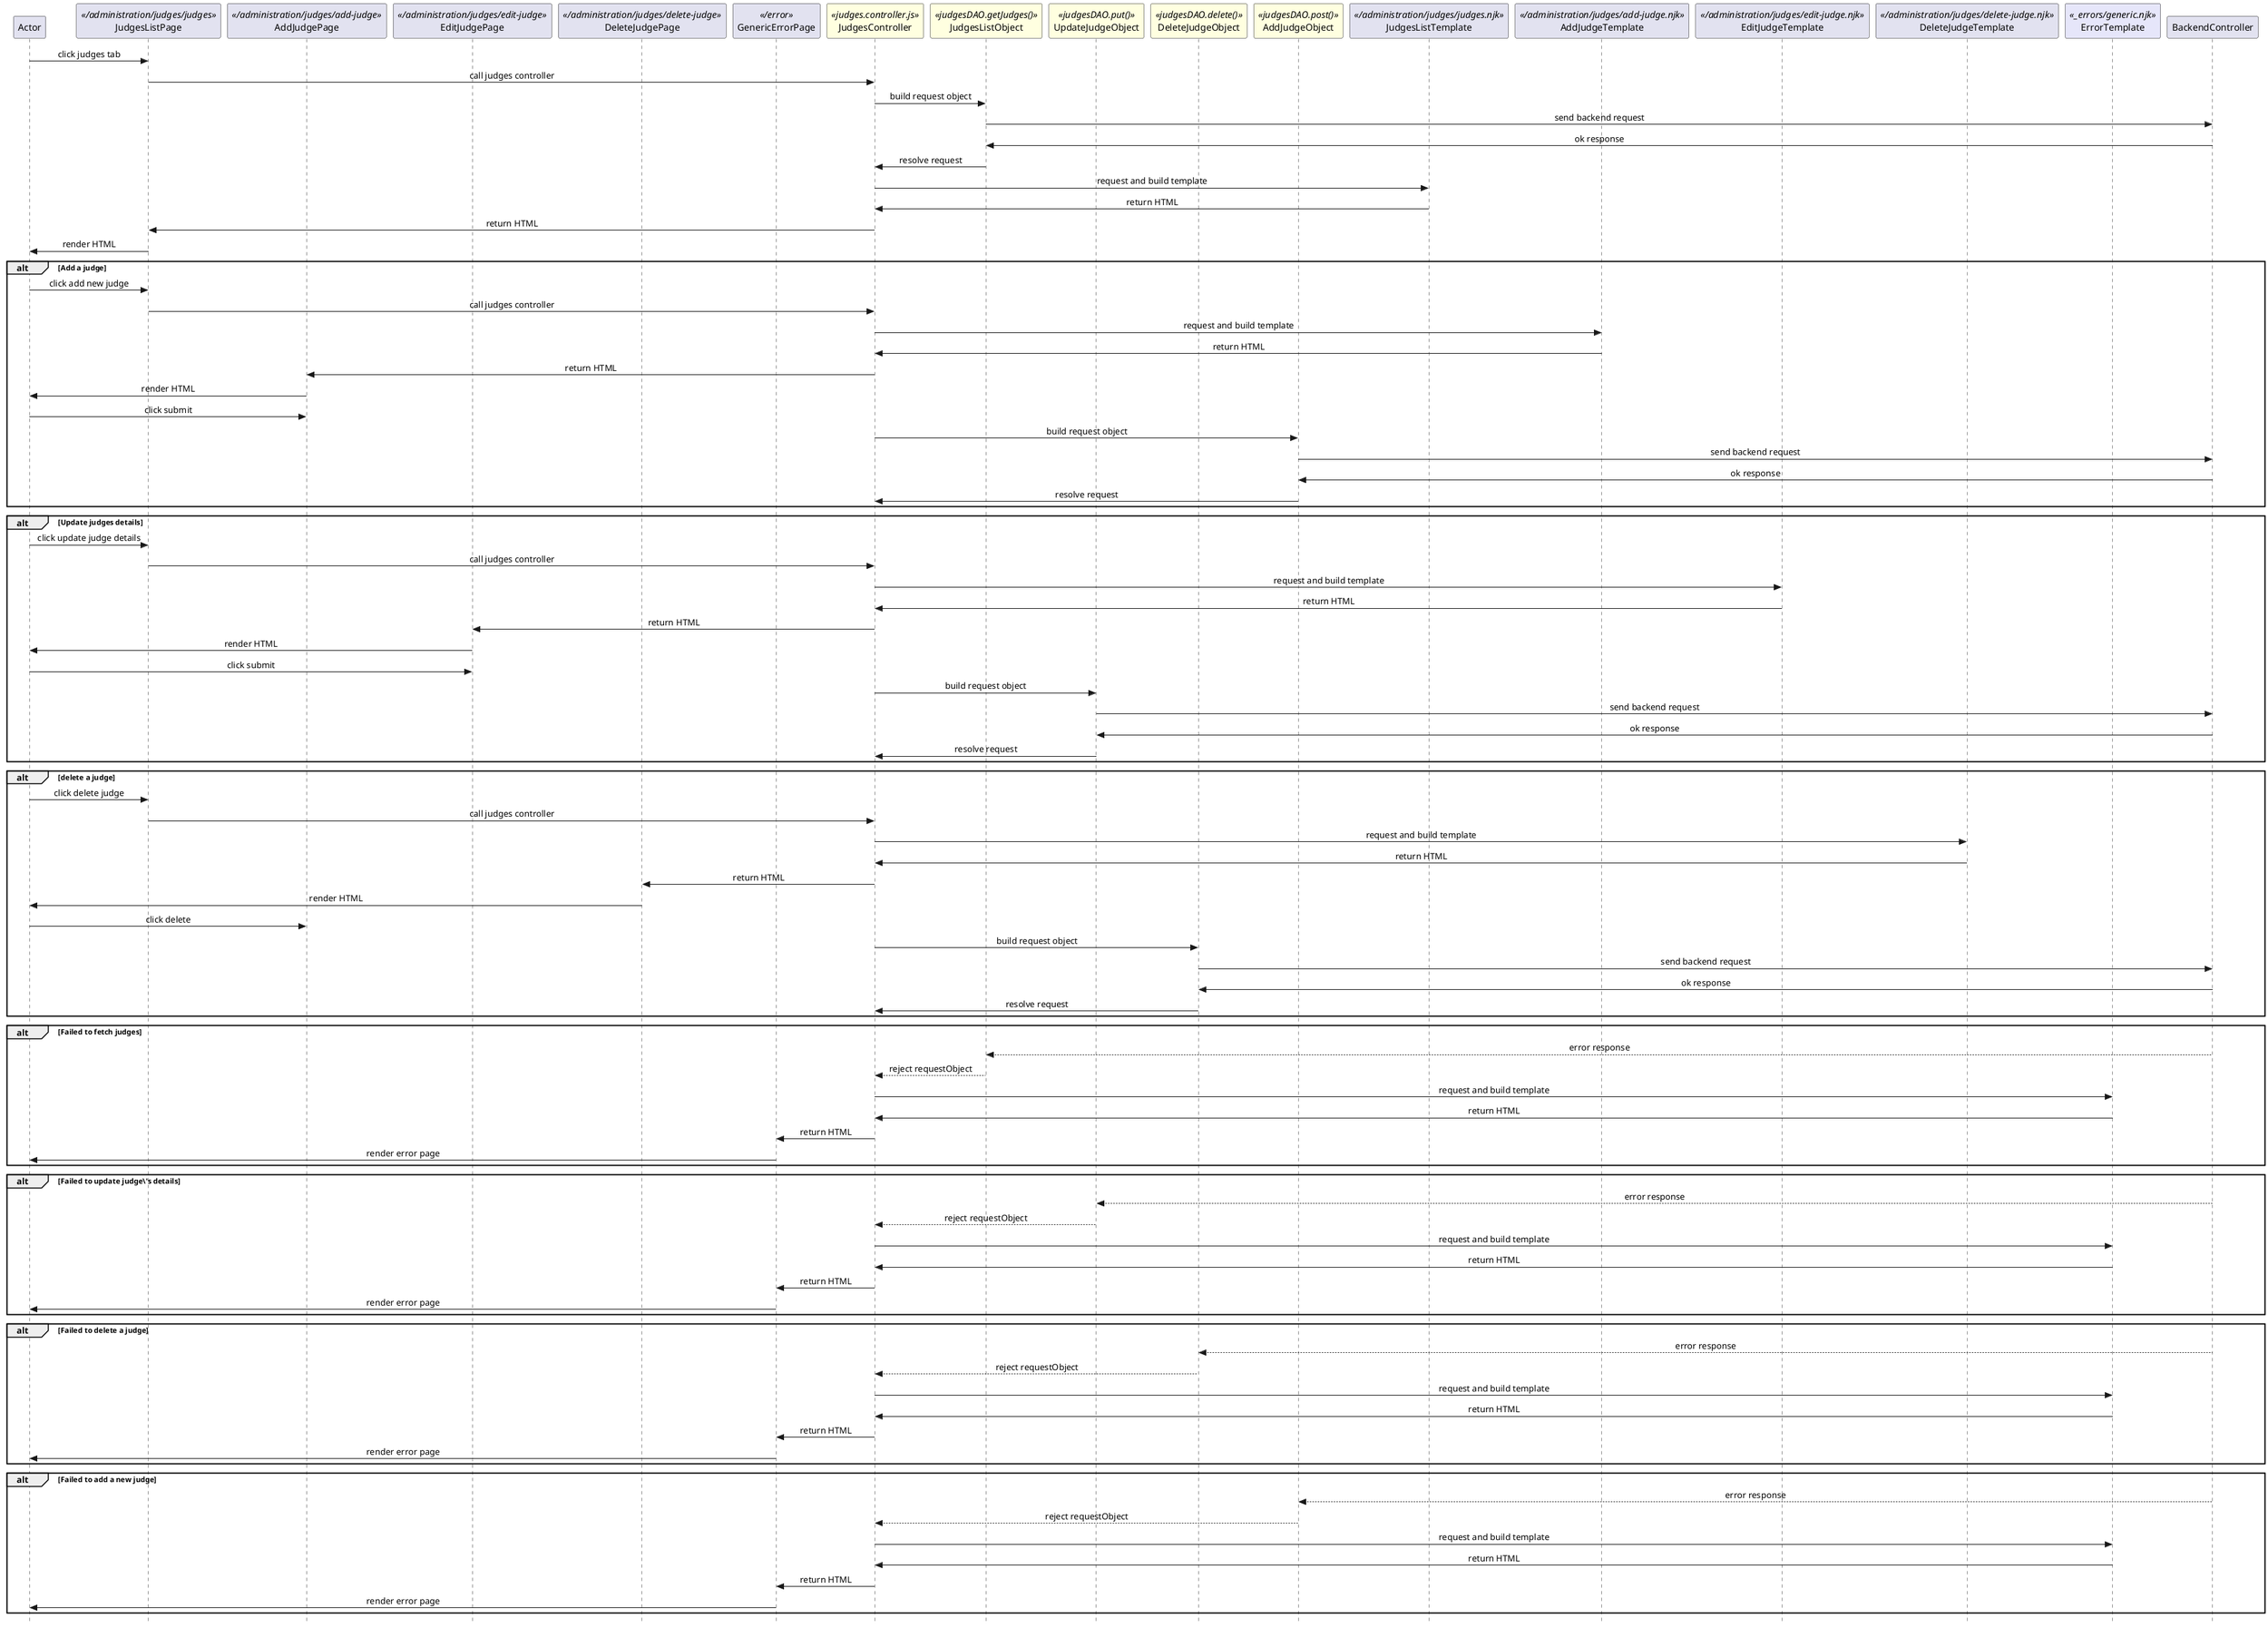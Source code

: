 @startuml judges

skinparam Style strictuml 
skinparam SequenceMessageAlignment center

participant Actor

''' LOCAL ROUTING
participant JudgesListPage <</administration/judges/judges>>
participant AddJudgePage <</administration/judges/add-judge>>
participant EditJudgePage <</administration/judges/edit-judge>>
participant DeleteJudgePage <</administration/judges/delete-judge>>
participant GenericErrorPage <</error>>

''' CONTROLLER AND REQUEST OBJECTS
participant JudgesController <<judges.controller.js>> #lightyellow
participant JudgesListObject <<judgesDAO.getJudges()>> #lightyellow
participant UpdateJudgeObject <<judgesDAO.put()>> #lightyellow
participant DeleteJudgeObject <<judgesDAO.delete()>> #lightyellow
participant AddJudgeObject <<judgesDAO.post()>> #lightyellow

''' TEMPLATES
participant JudgesListTemplate <</administration/judges/judges.njk>>
participant AddJudgeTemplate <</administration/judges/add-judge.njk>>
participant EditJudgeTemplate <</administration/judges/edit-judge.njk>>
participant DeleteJudgeTemplate <</administration/judges/delete-judge.njk>>
participant ErrorTemplate <<_errors/generic.njk>> #lavender

''' BACKEND CONTROLLER
participant BackendController

Actor -> JudgesListPage: click judges tab
JudgesListPage -> JudgesController : call judges controller

JudgesController -> JudgesListObject : build request object
JudgesListObject -> BackendController : send backend request
JudgesListObject <- BackendController : ok response
JudgesController <- JudgesListObject : resolve request

JudgesController -> JudgesListTemplate : request and build template
JudgesController <- JudgesListTemplate : return HTML
JudgesListPage <- JudgesController : return HTML
Actor <- JudgesListPage : render HTML

alt Add a judge
Actor -> JudgesListPage: click add new judge
JudgesListPage -> JudgesController : call judges controller
JudgesController -> AddJudgeTemplate : request and build template
JudgesController <- AddJudgeTemplate : return HTML
AddJudgePage <- JudgesController : return HTML
Actor <- AddJudgePage : render HTML

Actor -> AddJudgePage: click submit
JudgesController -> AddJudgeObject : build request object
AddJudgeObject -> BackendController : send backend request
AddJudgeObject <- BackendController : ok response
JudgesController <- AddJudgeObject : resolve request
end

alt Update judges details
Actor -> JudgesListPage: click update judge details
JudgesListPage -> JudgesController : call judges controller
JudgesController -> EditJudgeTemplate : request and build template
JudgesController <- EditJudgeTemplate : return HTML
EditJudgePage <- JudgesController : return HTML
Actor <- EditJudgePage : render HTML

Actor -> EditJudgePage: click submit
JudgesController -> UpdateJudgeObject : build request object
UpdateJudgeObject -> BackendController : send backend request
UpdateJudgeObject <- BackendController : ok response
JudgesController <- UpdateJudgeObject : resolve request
end

alt delete a judge
Actor -> JudgesListPage: click delete judge
JudgesListPage -> JudgesController : call judges controller
JudgesController -> DeleteJudgeTemplate : request and build template
JudgesController <- DeleteJudgeTemplate : return HTML
DeleteJudgePage <- JudgesController : return HTML
Actor <- DeleteJudgePage : render HTML

Actor -> AddJudgePage: click delete
JudgesController -> DeleteJudgeObject : build request object
DeleteJudgeObject -> BackendController : send backend request
DeleteJudgeObject <- BackendController : ok response
JudgesController <- DeleteJudgeObject : resolve request
end


alt Failed to fetch judges
    JudgesListObject <-- BackendController : error response
    JudgesController <-- JudgesListObject : reject requestObject
    JudgesController -> ErrorTemplate : request and build template
    JudgesController <- ErrorTemplate : return HTML
    GenericErrorPage <- JudgesController : return HTML
    Actor <- GenericErrorPage : render error page
end

alt Failed to update judge\'s details
    UpdateJudgeObject <-- BackendController : error response
    JudgesController <-- UpdateJudgeObject : reject requestObject
    JudgesController -> ErrorTemplate : request and build template
    JudgesController <- ErrorTemplate : return HTML
    GenericErrorPage <- JudgesController : return HTML
    Actor <- GenericErrorPage : render error page
end

alt Failed to delete a judge
    DeleteJudgeObject <-- BackendController : error response
    JudgesController <-- DeleteJudgeObject : reject requestObject
    JudgesController -> ErrorTemplate : request and build template
    JudgesController <- ErrorTemplate : return HTML
    GenericErrorPage <- JudgesController : return HTML
    Actor <- GenericErrorPage : render error page
end

alt Failed to add a new judge
    AddJudgeObject <-- BackendController : error response
    JudgesController <-- AddJudgeObject : reject requestObject
    JudgesController -> ErrorTemplate : request and build template
    JudgesController <- ErrorTemplate : return HTML
    GenericErrorPage <- JudgesController : return HTML
    Actor <- GenericErrorPage : render error page
end


